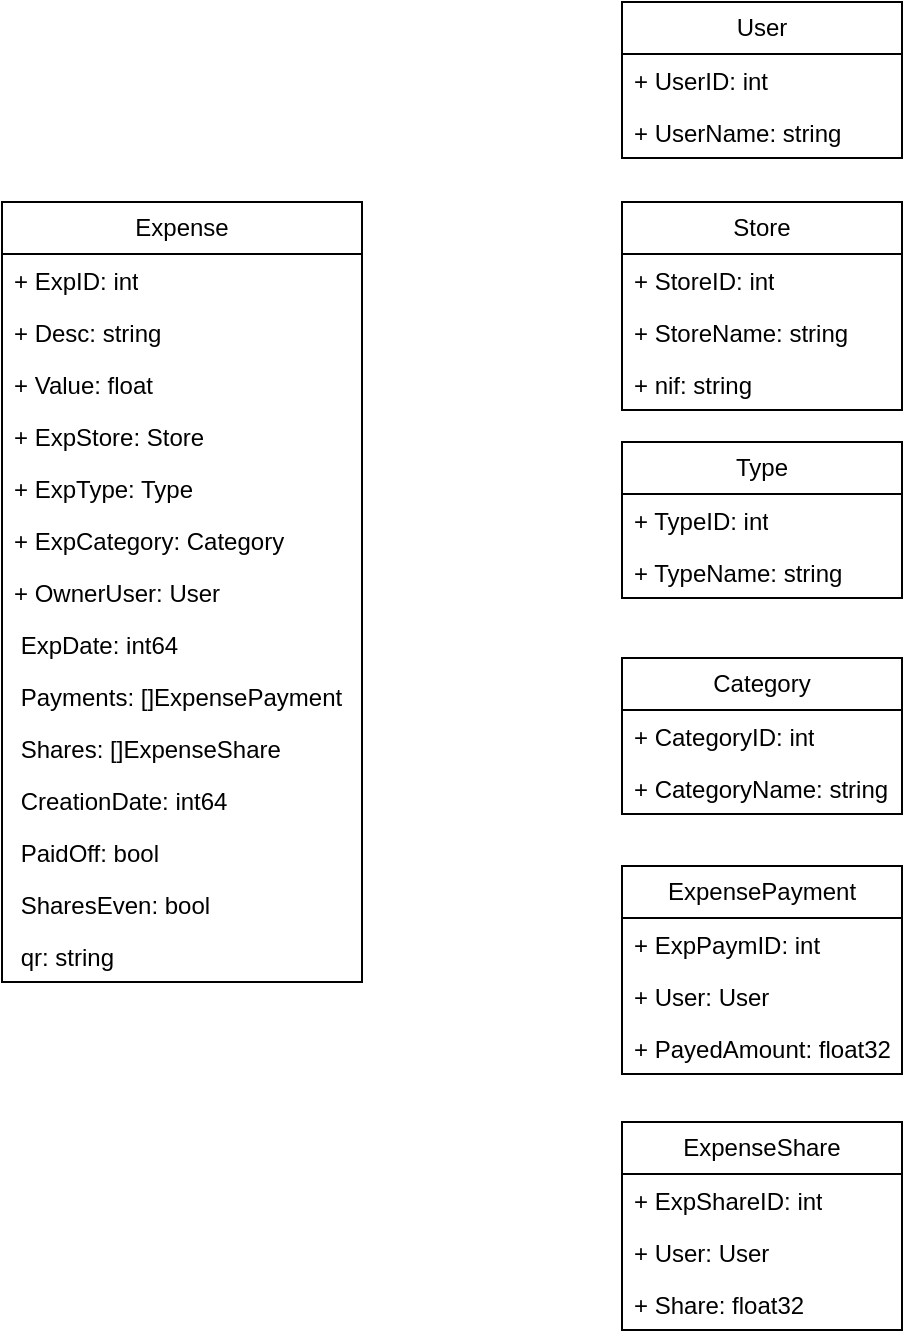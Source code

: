 <mxfile version="28.0.6">
  <diagram name="Page-1" id="oXb1JHimkFT35cxDcSaY">
    <mxGraphModel dx="643" dy="1008" grid="1" gridSize="10" guides="1" tooltips="1" connect="1" arrows="1" fold="1" page="1" pageScale="1" pageWidth="1169" pageHeight="827" math="0" shadow="0">
      <root>
        <mxCell id="0" />
        <mxCell id="1" parent="0" />
        <mxCell id="J0fyOyV6ECCWtgZgzg0g-1" value="Expense" style="swimlane;fontStyle=0;childLayout=stackLayout;horizontal=1;startSize=26;fillColor=none;horizontalStack=0;resizeParent=1;resizeParentMax=0;resizeLast=0;collapsible=1;marginBottom=0;whiteSpace=wrap;html=1;" parent="1" vertex="1">
          <mxGeometry x="30" y="140" width="180" height="390" as="geometry" />
        </mxCell>
        <mxCell id="J0fyOyV6ECCWtgZgzg0g-2" value="+ ExpID: int" style="text;strokeColor=none;fillColor=none;align=left;verticalAlign=top;spacingLeft=4;spacingRight=4;overflow=hidden;rotatable=0;points=[[0,0.5],[1,0.5]];portConstraint=eastwest;whiteSpace=wrap;html=1;" parent="J0fyOyV6ECCWtgZgzg0g-1" vertex="1">
          <mxGeometry y="26" width="180" height="26" as="geometry" />
        </mxCell>
        <mxCell id="J0fyOyV6ECCWtgZgzg0g-3" value="+ Desc: string" style="text;strokeColor=none;fillColor=none;align=left;verticalAlign=top;spacingLeft=4;spacingRight=4;overflow=hidden;rotatable=0;points=[[0,0.5],[1,0.5]];portConstraint=eastwest;whiteSpace=wrap;html=1;" parent="J0fyOyV6ECCWtgZgzg0g-1" vertex="1">
          <mxGeometry y="52" width="180" height="26" as="geometry" />
        </mxCell>
        <mxCell id="J0fyOyV6ECCWtgZgzg0g-4" value="+ Value: float" style="text;strokeColor=none;fillColor=none;align=left;verticalAlign=top;spacingLeft=4;spacingRight=4;overflow=hidden;rotatable=0;points=[[0,0.5],[1,0.5]];portConstraint=eastwest;whiteSpace=wrap;html=1;" parent="J0fyOyV6ECCWtgZgzg0g-1" vertex="1">
          <mxGeometry y="78" width="180" height="26" as="geometry" />
        </mxCell>
        <mxCell id="J0fyOyV6ECCWtgZgzg0g-5" value="+ ExpStore: Store" style="text;strokeColor=none;fillColor=none;align=left;verticalAlign=top;spacingLeft=4;spacingRight=4;overflow=hidden;rotatable=0;points=[[0,0.5],[1,0.5]];portConstraint=eastwest;whiteSpace=wrap;html=1;" parent="J0fyOyV6ECCWtgZgzg0g-1" vertex="1">
          <mxGeometry y="104" width="180" height="26" as="geometry" />
        </mxCell>
        <mxCell id="J0fyOyV6ECCWtgZgzg0g-10" value="+ ExpType: Type" style="text;strokeColor=none;fillColor=none;align=left;verticalAlign=top;spacingLeft=4;spacingRight=4;overflow=hidden;rotatable=0;points=[[0,0.5],[1,0.5]];portConstraint=eastwest;whiteSpace=wrap;html=1;" parent="J0fyOyV6ECCWtgZgzg0g-1" vertex="1">
          <mxGeometry y="130" width="180" height="26" as="geometry" />
        </mxCell>
        <mxCell id="J0fyOyV6ECCWtgZgzg0g-6" value="+ ExpCategory: Category" style="text;strokeColor=none;fillColor=none;align=left;verticalAlign=top;spacingLeft=4;spacingRight=4;overflow=hidden;rotatable=0;points=[[0,0.5],[1,0.5]];portConstraint=eastwest;whiteSpace=wrap;html=1;" parent="J0fyOyV6ECCWtgZgzg0g-1" vertex="1">
          <mxGeometry y="156" width="180" height="26" as="geometry" />
        </mxCell>
        <mxCell id="J0fyOyV6ECCWtgZgzg0g-9" value="+ OwnerUser: User" style="text;strokeColor=none;fillColor=none;align=left;verticalAlign=top;spacingLeft=4;spacingRight=4;overflow=hidden;rotatable=0;points=[[0,0.5],[1,0.5]];portConstraint=eastwest;whiteSpace=wrap;html=1;" parent="J0fyOyV6ECCWtgZgzg0g-1" vertex="1">
          <mxGeometry y="182" width="180" height="26" as="geometry" />
        </mxCell>
        <mxCell id="J0fyOyV6ECCWtgZgzg0g-11" value="&amp;nbsp;ExpDate: int64" style="text;strokeColor=none;fillColor=none;align=left;verticalAlign=top;spacingLeft=4;spacingRight=4;overflow=hidden;rotatable=0;points=[[0,0.5],[1,0.5]];portConstraint=eastwest;whiteSpace=wrap;html=1;" parent="J0fyOyV6ECCWtgZgzg0g-1" vertex="1">
          <mxGeometry y="208" width="180" height="26" as="geometry" />
        </mxCell>
        <mxCell id="J0fyOyV6ECCWtgZgzg0g-12" value="&amp;nbsp;Payments: []ExpensePayment" style="text;strokeColor=none;fillColor=none;align=left;verticalAlign=top;spacingLeft=4;spacingRight=4;overflow=hidden;rotatable=0;points=[[0,0.5],[1,0.5]];portConstraint=eastwest;whiteSpace=wrap;html=1;" parent="J0fyOyV6ECCWtgZgzg0g-1" vertex="1">
          <mxGeometry y="234" width="180" height="26" as="geometry" />
        </mxCell>
        <mxCell id="J0fyOyV6ECCWtgZgzg0g-13" value="&amp;nbsp;Shares: []ExpenseShare" style="text;strokeColor=none;fillColor=none;align=left;verticalAlign=top;spacingLeft=4;spacingRight=4;overflow=hidden;rotatable=0;points=[[0,0.5],[1,0.5]];portConstraint=eastwest;whiteSpace=wrap;html=1;" parent="J0fyOyV6ECCWtgZgzg0g-1" vertex="1">
          <mxGeometry y="260" width="180" height="26" as="geometry" />
        </mxCell>
        <mxCell id="NbflyKjf3pXGXaUNXiNg-13" value="&amp;nbsp;CreationDate: int64" style="text;strokeColor=none;fillColor=none;align=left;verticalAlign=top;spacingLeft=4;spacingRight=4;overflow=hidden;rotatable=0;points=[[0,0.5],[1,0.5]];portConstraint=eastwest;whiteSpace=wrap;html=1;" vertex="1" parent="J0fyOyV6ECCWtgZgzg0g-1">
          <mxGeometry y="286" width="180" height="26" as="geometry" />
        </mxCell>
        <mxCell id="NbflyKjf3pXGXaUNXiNg-15" value="&amp;nbsp;PaidOff: bool" style="text;strokeColor=none;fillColor=none;align=left;verticalAlign=top;spacingLeft=4;spacingRight=4;overflow=hidden;rotatable=0;points=[[0,0.5],[1,0.5]];portConstraint=eastwest;whiteSpace=wrap;html=1;" vertex="1" parent="J0fyOyV6ECCWtgZgzg0g-1">
          <mxGeometry y="312" width="180" height="26" as="geometry" />
        </mxCell>
        <mxCell id="NbflyKjf3pXGXaUNXiNg-16" value="&amp;nbsp;SharesEven: bool" style="text;strokeColor=none;fillColor=none;align=left;verticalAlign=top;spacingLeft=4;spacingRight=4;overflow=hidden;rotatable=0;points=[[0,0.5],[1,0.5]];portConstraint=eastwest;whiteSpace=wrap;html=1;" vertex="1" parent="J0fyOyV6ECCWtgZgzg0g-1">
          <mxGeometry y="338" width="180" height="26" as="geometry" />
        </mxCell>
        <mxCell id="J0fyOyV6ECCWtgZgzg0g-14" value="&amp;nbsp;qr: string" style="text;strokeColor=none;fillColor=none;align=left;verticalAlign=top;spacingLeft=4;spacingRight=4;overflow=hidden;rotatable=0;points=[[0,0.5],[1,0.5]];portConstraint=eastwest;whiteSpace=wrap;html=1;" parent="J0fyOyV6ECCWtgZgzg0g-1" vertex="1">
          <mxGeometry y="364" width="180" height="26" as="geometry" />
        </mxCell>
        <mxCell id="J0fyOyV6ECCWtgZgzg0g-15" value="Store" style="swimlane;fontStyle=0;childLayout=stackLayout;horizontal=1;startSize=26;fillColor=none;horizontalStack=0;resizeParent=1;resizeParentMax=0;resizeLast=0;collapsible=1;marginBottom=0;whiteSpace=wrap;html=1;" parent="1" vertex="1">
          <mxGeometry x="340" y="140" width="140" height="104" as="geometry" />
        </mxCell>
        <mxCell id="J0fyOyV6ECCWtgZgzg0g-16" value="+ StoreID: int" style="text;strokeColor=none;fillColor=none;align=left;verticalAlign=top;spacingLeft=4;spacingRight=4;overflow=hidden;rotatable=0;points=[[0,0.5],[1,0.5]];portConstraint=eastwest;whiteSpace=wrap;html=1;" parent="J0fyOyV6ECCWtgZgzg0g-15" vertex="1">
          <mxGeometry y="26" width="140" height="26" as="geometry" />
        </mxCell>
        <mxCell id="J0fyOyV6ECCWtgZgzg0g-17" value="+ StoreName: string" style="text;strokeColor=none;fillColor=none;align=left;verticalAlign=top;spacingLeft=4;spacingRight=4;overflow=hidden;rotatable=0;points=[[0,0.5],[1,0.5]];portConstraint=eastwest;whiteSpace=wrap;html=1;" parent="J0fyOyV6ECCWtgZgzg0g-15" vertex="1">
          <mxGeometry y="52" width="140" height="26" as="geometry" />
        </mxCell>
        <mxCell id="NbflyKjf3pXGXaUNXiNg-17" value="+ nif: string" style="text;strokeColor=none;fillColor=none;align=left;verticalAlign=top;spacingLeft=4;spacingRight=4;overflow=hidden;rotatable=0;points=[[0,0.5],[1,0.5]];portConstraint=eastwest;whiteSpace=wrap;html=1;" vertex="1" parent="J0fyOyV6ECCWtgZgzg0g-15">
          <mxGeometry y="78" width="140" height="26" as="geometry" />
        </mxCell>
        <mxCell id="J0fyOyV6ECCWtgZgzg0g-19" value="Type" style="swimlane;fontStyle=0;childLayout=stackLayout;horizontal=1;startSize=26;fillColor=none;horizontalStack=0;resizeParent=1;resizeParentMax=0;resizeLast=0;collapsible=1;marginBottom=0;whiteSpace=wrap;html=1;" parent="1" vertex="1">
          <mxGeometry x="340" y="260" width="140" height="78" as="geometry" />
        </mxCell>
        <mxCell id="J0fyOyV6ECCWtgZgzg0g-20" value="+ TypeID: int" style="text;strokeColor=none;fillColor=none;align=left;verticalAlign=top;spacingLeft=4;spacingRight=4;overflow=hidden;rotatable=0;points=[[0,0.5],[1,0.5]];portConstraint=eastwest;whiteSpace=wrap;html=1;" parent="J0fyOyV6ECCWtgZgzg0g-19" vertex="1">
          <mxGeometry y="26" width="140" height="26" as="geometry" />
        </mxCell>
        <mxCell id="J0fyOyV6ECCWtgZgzg0g-21" value="+ TypeName: string" style="text;strokeColor=none;fillColor=none;align=left;verticalAlign=top;spacingLeft=4;spacingRight=4;overflow=hidden;rotatable=0;points=[[0,0.5],[1,0.5]];portConstraint=eastwest;whiteSpace=wrap;html=1;" parent="J0fyOyV6ECCWtgZgzg0g-19" vertex="1">
          <mxGeometry y="52" width="140" height="26" as="geometry" />
        </mxCell>
        <mxCell id="J0fyOyV6ECCWtgZgzg0g-23" value="Category" style="swimlane;fontStyle=0;childLayout=stackLayout;horizontal=1;startSize=26;fillColor=none;horizontalStack=0;resizeParent=1;resizeParentMax=0;resizeLast=0;collapsible=1;marginBottom=0;whiteSpace=wrap;html=1;" parent="1" vertex="1">
          <mxGeometry x="340" y="368" width="140" height="78" as="geometry" />
        </mxCell>
        <mxCell id="J0fyOyV6ECCWtgZgzg0g-24" value="+ CategoryID: int" style="text;strokeColor=none;fillColor=none;align=left;verticalAlign=top;spacingLeft=4;spacingRight=4;overflow=hidden;rotatable=0;points=[[0,0.5],[1,0.5]];portConstraint=eastwest;whiteSpace=wrap;html=1;" parent="J0fyOyV6ECCWtgZgzg0g-23" vertex="1">
          <mxGeometry y="26" width="140" height="26" as="geometry" />
        </mxCell>
        <mxCell id="J0fyOyV6ECCWtgZgzg0g-25" value="+ CategoryName: string" style="text;strokeColor=none;fillColor=none;align=left;verticalAlign=top;spacingLeft=4;spacingRight=4;overflow=hidden;rotatable=0;points=[[0,0.5],[1,0.5]];portConstraint=eastwest;whiteSpace=wrap;html=1;" parent="J0fyOyV6ECCWtgZgzg0g-23" vertex="1">
          <mxGeometry y="52" width="140" height="26" as="geometry" />
        </mxCell>
        <mxCell id="J0fyOyV6ECCWtgZgzg0g-27" value="ExpensePayment" style="swimlane;fontStyle=0;childLayout=stackLayout;horizontal=1;startSize=26;fillColor=none;horizontalStack=0;resizeParent=1;resizeParentMax=0;resizeLast=0;collapsible=1;marginBottom=0;whiteSpace=wrap;html=1;" parent="1" vertex="1">
          <mxGeometry x="340" y="472" width="140" height="104" as="geometry" />
        </mxCell>
        <mxCell id="J0fyOyV6ECCWtgZgzg0g-28" value="+ ExpPaymID: int" style="text;strokeColor=none;fillColor=none;align=left;verticalAlign=top;spacingLeft=4;spacingRight=4;overflow=hidden;rotatable=0;points=[[0,0.5],[1,0.5]];portConstraint=eastwest;whiteSpace=wrap;html=1;" parent="J0fyOyV6ECCWtgZgzg0g-27" vertex="1">
          <mxGeometry y="26" width="140" height="26" as="geometry" />
        </mxCell>
        <mxCell id="J0fyOyV6ECCWtgZgzg0g-29" value="+ User: User" style="text;strokeColor=none;fillColor=none;align=left;verticalAlign=top;spacingLeft=4;spacingRight=4;overflow=hidden;rotatable=0;points=[[0,0.5],[1,0.5]];portConstraint=eastwest;whiteSpace=wrap;html=1;" parent="J0fyOyV6ECCWtgZgzg0g-27" vertex="1">
          <mxGeometry y="52" width="140" height="26" as="geometry" />
        </mxCell>
        <mxCell id="J0fyOyV6ECCWtgZgzg0g-30" value="+ PayedAmount: float32" style="text;strokeColor=none;fillColor=none;align=left;verticalAlign=top;spacingLeft=4;spacingRight=4;overflow=hidden;rotatable=0;points=[[0,0.5],[1,0.5]];portConstraint=eastwest;whiteSpace=wrap;html=1;" parent="J0fyOyV6ECCWtgZgzg0g-27" vertex="1">
          <mxGeometry y="78" width="140" height="26" as="geometry" />
        </mxCell>
        <mxCell id="J0fyOyV6ECCWtgZgzg0g-31" value="ExpenseShare" style="swimlane;fontStyle=0;childLayout=stackLayout;horizontal=1;startSize=26;fillColor=none;horizontalStack=0;resizeParent=1;resizeParentMax=0;resizeLast=0;collapsible=1;marginBottom=0;whiteSpace=wrap;html=1;" parent="1" vertex="1">
          <mxGeometry x="340" y="600" width="140" height="104" as="geometry" />
        </mxCell>
        <mxCell id="J0fyOyV6ECCWtgZgzg0g-32" value="+ ExpShareID: int" style="text;strokeColor=none;fillColor=none;align=left;verticalAlign=top;spacingLeft=4;spacingRight=4;overflow=hidden;rotatable=0;points=[[0,0.5],[1,0.5]];portConstraint=eastwest;whiteSpace=wrap;html=1;" parent="J0fyOyV6ECCWtgZgzg0g-31" vertex="1">
          <mxGeometry y="26" width="140" height="26" as="geometry" />
        </mxCell>
        <mxCell id="J0fyOyV6ECCWtgZgzg0g-33" value="+ User: User" style="text;strokeColor=none;fillColor=none;align=left;verticalAlign=top;spacingLeft=4;spacingRight=4;overflow=hidden;rotatable=0;points=[[0,0.5],[1,0.5]];portConstraint=eastwest;whiteSpace=wrap;html=1;" parent="J0fyOyV6ECCWtgZgzg0g-31" vertex="1">
          <mxGeometry y="52" width="140" height="26" as="geometry" />
        </mxCell>
        <mxCell id="J0fyOyV6ECCWtgZgzg0g-34" value="+ Share: float32" style="text;strokeColor=none;fillColor=none;align=left;verticalAlign=top;spacingLeft=4;spacingRight=4;overflow=hidden;rotatable=0;points=[[0,0.5],[1,0.5]];portConstraint=eastwest;whiteSpace=wrap;html=1;" parent="J0fyOyV6ECCWtgZgzg0g-31" vertex="1">
          <mxGeometry y="78" width="140" height="26" as="geometry" />
        </mxCell>
        <mxCell id="J0fyOyV6ECCWtgZgzg0g-35" value="User" style="swimlane;fontStyle=0;childLayout=stackLayout;horizontal=1;startSize=26;fillColor=none;horizontalStack=0;resizeParent=1;resizeParentMax=0;resizeLast=0;collapsible=1;marginBottom=0;whiteSpace=wrap;html=1;" parent="1" vertex="1">
          <mxGeometry x="340" y="40" width="140" height="78" as="geometry" />
        </mxCell>
        <mxCell id="J0fyOyV6ECCWtgZgzg0g-36" value="+ UserID: int" style="text;strokeColor=none;fillColor=none;align=left;verticalAlign=top;spacingLeft=4;spacingRight=4;overflow=hidden;rotatable=0;points=[[0,0.5],[1,0.5]];portConstraint=eastwest;whiteSpace=wrap;html=1;" parent="J0fyOyV6ECCWtgZgzg0g-35" vertex="1">
          <mxGeometry y="26" width="140" height="26" as="geometry" />
        </mxCell>
        <mxCell id="J0fyOyV6ECCWtgZgzg0g-37" value="+ UserName: string" style="text;strokeColor=none;fillColor=none;align=left;verticalAlign=top;spacingLeft=4;spacingRight=4;overflow=hidden;rotatable=0;points=[[0,0.5],[1,0.5]];portConstraint=eastwest;whiteSpace=wrap;html=1;" parent="J0fyOyV6ECCWtgZgzg0g-35" vertex="1">
          <mxGeometry y="52" width="140" height="26" as="geometry" />
        </mxCell>
      </root>
    </mxGraphModel>
  </diagram>
</mxfile>
